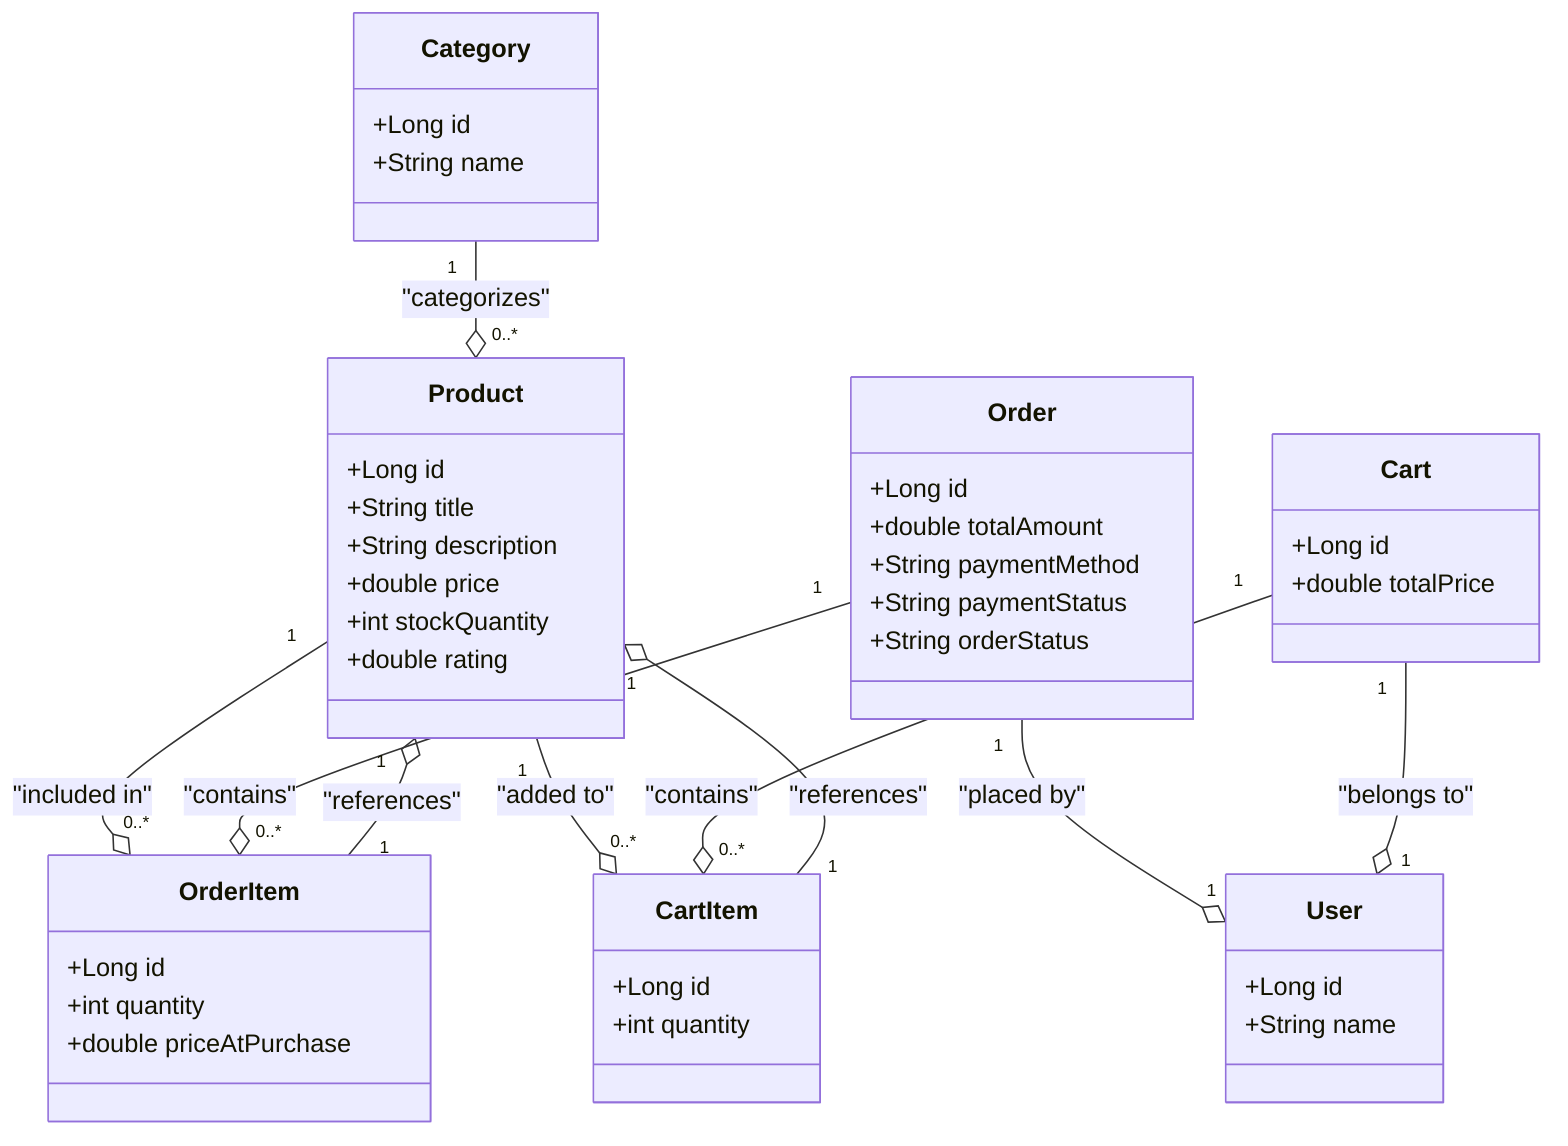 classDiagram
    class Product {
        +Long id
        +String title
        +String description
        +double price
        +int stockQuantity
        +double rating
    }
    
    class Category {
        +Long id
        +String name
    }

    class Order {
        +Long id
        +double totalAmount
        +String paymentMethod
        +String paymentStatus
        +String orderStatus
    }
    
    class OrderItem {
        +Long id
        +int quantity
        +double priceAtPurchase
    }

    class Cart {
        +Long id
        +double totalPrice
    }

    class CartItem {
        +Long id
        +int quantity
    }

    class User {
        +Long id
        +String name
    }

    Product "1" --o "0..*" OrderItem : "included in"
    Product "1" --o "0..*" CartItem : "added to"
    Category "1" --o "0..*" Product : "categorizes"
    Order "1" --o "0..*" OrderItem : "contains"
    Order "1" --o "1" User : "placed by"
    Cart "1" --o "1" User : "belongs to"
    Cart "1" --o "0..*" CartItem : "contains"
    CartItem "1" --o "1" Product : "references"
    OrderItem "1" --o "1" Product : "references"